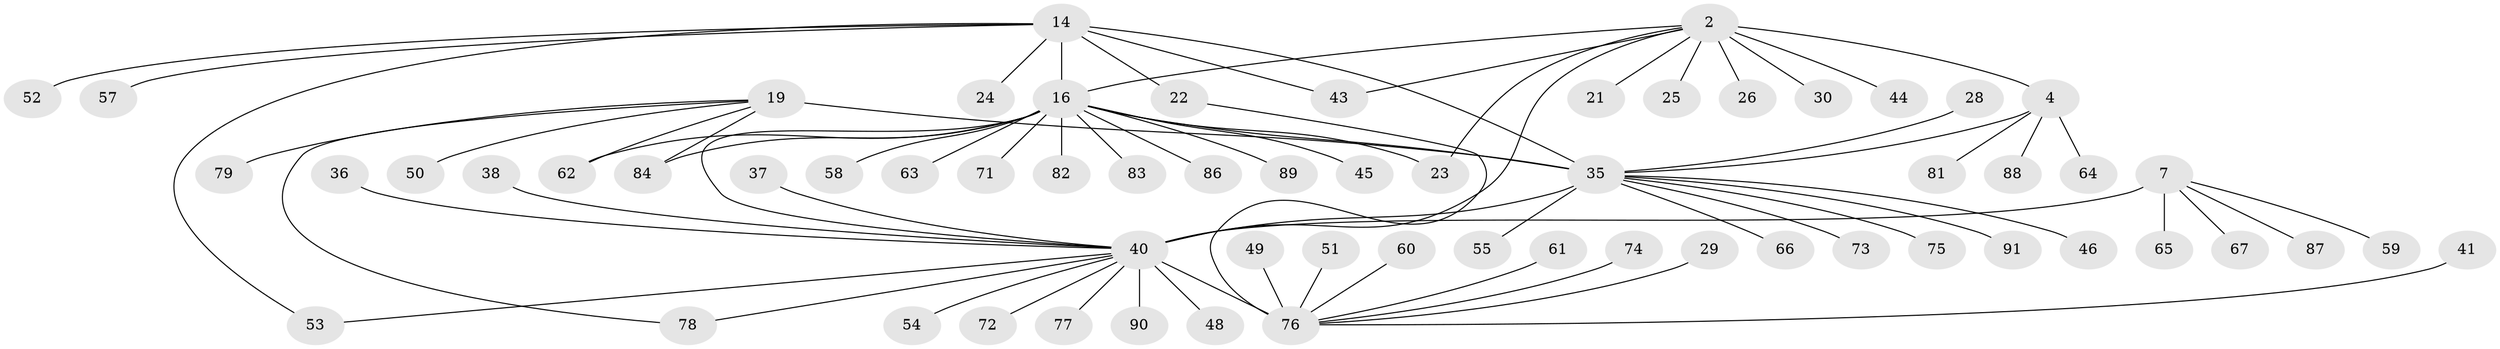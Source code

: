 // original degree distribution, {8: 0.07692307692307693, 6: 0.04395604395604396, 4: 0.02197802197802198, 10: 0.03296703296703297, 5: 0.02197802197802198, 11: 0.02197802197802198, 1: 0.5494505494505495, 2: 0.16483516483516483, 3: 0.06593406593406594}
// Generated by graph-tools (version 1.1) at 2025/59/03/04/25 21:59:12]
// undirected, 63 vertices, 73 edges
graph export_dot {
graph [start="1"]
  node [color=gray90,style=filled];
  2 [super="+1"];
  4 [super="+3"];
  7 [super="+5"];
  14 [super="+13"];
  16 [super="+15"];
  19 [super="+18"];
  21;
  22;
  23;
  24;
  25;
  26;
  28;
  29;
  30;
  35 [super="+33+31+20"];
  36 [super="+32"];
  37;
  38;
  40 [super="+34+8+12"];
  41;
  43;
  44;
  45;
  46 [super="+39"];
  48;
  49;
  50;
  51;
  52;
  53 [super="+47"];
  54;
  55;
  57;
  58;
  59;
  60 [super="+56"];
  61;
  62;
  63;
  64;
  65;
  66;
  67;
  71;
  72;
  73;
  74;
  75;
  76 [super="+70+10"];
  77;
  78;
  79;
  81;
  82;
  83;
  84;
  86 [super="+68"];
  87;
  88 [super="+80+85"];
  89;
  90;
  91 [super="+69"];
  2 -- 4 [weight=4];
  2 -- 16;
  2 -- 21;
  2 -- 30;
  2 -- 44;
  2 -- 23;
  2 -- 25;
  2 -- 26;
  2 -- 43;
  2 -- 40 [weight=2];
  4 -- 64;
  4 -- 81;
  4 -- 88;
  4 -- 35;
  7 -- 65;
  7 -- 67;
  7 -- 87;
  7 -- 59;
  7 -- 40 [weight=4];
  14 -- 16 [weight=4];
  14 -- 43;
  14 -- 57;
  14 -- 52;
  14 -- 53;
  14 -- 22;
  14 -- 24;
  14 -- 35;
  16 -- 23;
  16 -- 62;
  16 -- 83;
  16 -- 84;
  16 -- 71;
  16 -- 45;
  16 -- 82;
  16 -- 89;
  16 -- 58;
  16 -- 63;
  16 -- 35;
  16 -- 40 [weight=2];
  16 -- 86;
  19 -- 78;
  19 -- 79;
  19 -- 50;
  19 -- 84;
  19 -- 62;
  19 -- 35 [weight=5];
  22 -- 76;
  28 -- 35;
  29 -- 76;
  35 -- 66;
  35 -- 40 [weight=4];
  35 -- 73;
  35 -- 75;
  35 -- 55;
  35 -- 46;
  35 -- 91;
  36 -- 40;
  37 -- 40;
  38 -- 40;
  40 -- 72;
  40 -- 77;
  40 -- 76 [weight=6];
  40 -- 48;
  40 -- 53;
  40 -- 78;
  40 -- 54;
  40 -- 90;
  41 -- 76;
  49 -- 76;
  51 -- 76;
  60 -- 76;
  61 -- 76;
  74 -- 76;
}

